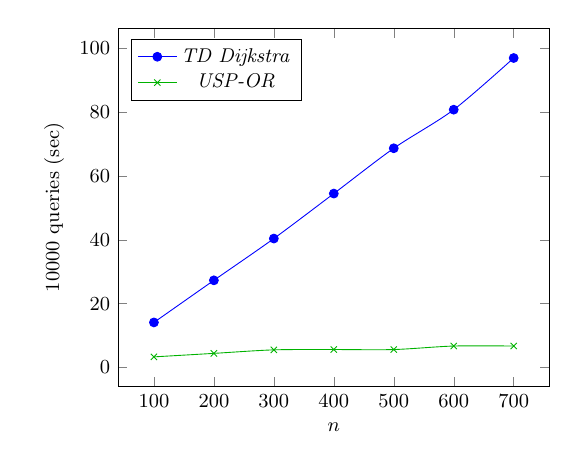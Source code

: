 \tikzstyle{textstyle}=[font=\fontsize{9}{9}\selectfont]
\begin{tikzpicture}[textstyle, scale=0.8]
    \begin{axis}[
        xlabel={$n$},
        ylabel={$10000$ queries (sec)},
		legend pos=north west
        ]
        
    \addplot[smooth,mark=*,color=blue] plot coordinates {
	    (100,14.1)
		(200,27.3)
		(300,40.4)
		(400,54.5)
		(500,68.7)
		(600,80.8)
		(700,97.0)
    };
    \addlegendentry{\textit{TD Dijkstra}}
    
    \addplot[smooth,mark=x,color=green!70!black] plot coordinates {
		(100,3.3)
		(200,4.4)
		(300,5.5)
		(400,5.6)
		(500,5.6)
		(600,6.7)
		(700,6.7)
    };
    \addlegendentry{\textit{USP-OR}}
    
    \end{axis}
\end{tikzpicture}
